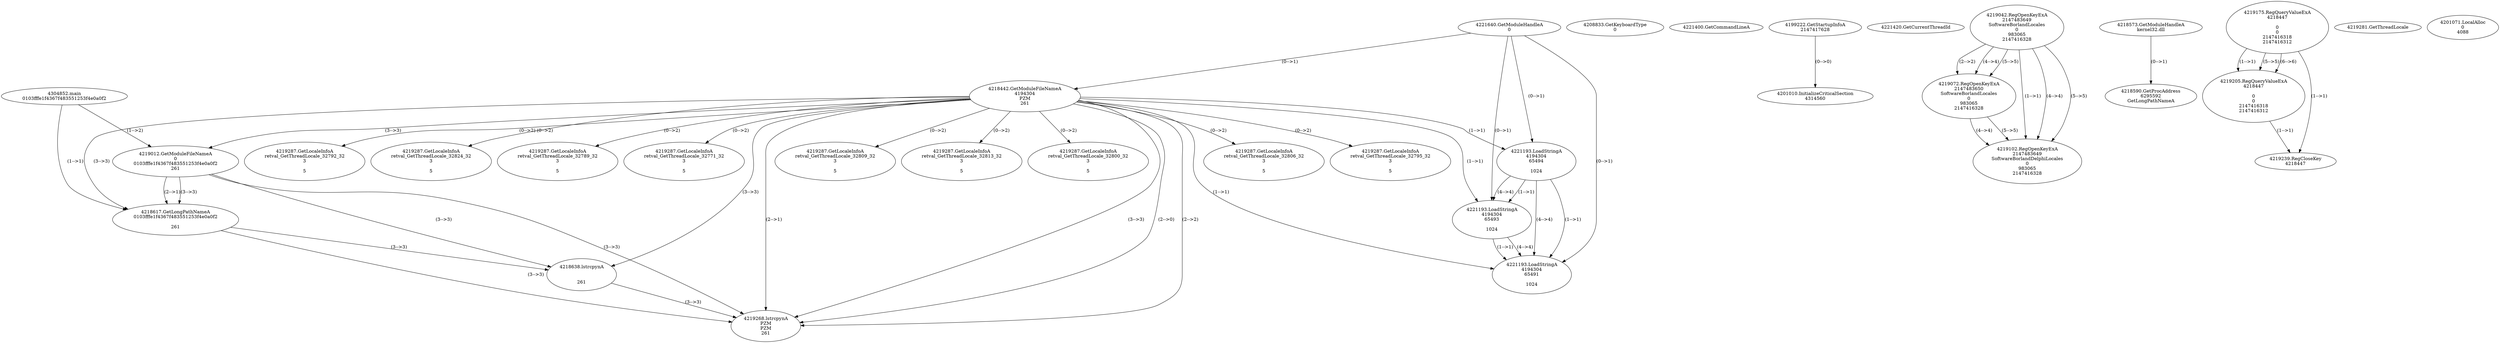 // Global SCDG with merge call
digraph {
	0 [label="4304852.main
0103fffe1f4367f483551253f4e0a0f2"]
	1 [label="4221640.GetModuleHandleA
0"]
	2 [label="4208833.GetKeyboardType
0"]
	3 [label="4221400.GetCommandLineA
"]
	4 [label="4199222.GetStartupInfoA
2147417628"]
	5 [label="4221420.GetCurrentThreadId
"]
	6 [label="4218442.GetModuleFileNameA
4194304
PZM
261"]
	1 -> 6 [label="(0-->1)"]
	7 [label="4219012.GetModuleFileNameA
0
0103fffe1f4367f483551253f4e0a0f2
261"]
	0 -> 7 [label="(1-->2)"]
	6 -> 7 [label="(3-->3)"]
	8 [label="4219042.RegOpenKeyExA
2147483649
Software\Borland\Locales
0
983065
2147416328"]
	9 [label="4219072.RegOpenKeyExA
2147483650
Software\Borland\Locales
0
983065
2147416328"]
	8 -> 9 [label="(2-->2)"]
	8 -> 9 [label="(4-->4)"]
	8 -> 9 [label="(5-->5)"]
	10 [label="4219102.RegOpenKeyExA
2147483649
Software\Borland\Delphi\Locales
0
983065
2147416328"]
	8 -> 10 [label="(1-->1)"]
	8 -> 10 [label="(4-->4)"]
	9 -> 10 [label="(4-->4)"]
	8 -> 10 [label="(5-->5)"]
	9 -> 10 [label="(5-->5)"]
	11 [label="4218573.GetModuleHandleA
kernel32.dll"]
	12 [label="4218590.GetProcAddress
6295592
GetLongPathNameA"]
	11 -> 12 [label="(0-->1)"]
	13 [label="4218617.GetLongPathNameA
0103fffe1f4367f483551253f4e0a0f2

261"]
	0 -> 13 [label="(1-->1)"]
	7 -> 13 [label="(2-->1)"]
	6 -> 13 [label="(3-->3)"]
	7 -> 13 [label="(3-->3)"]
	14 [label="4218638.lstrcpynA


261"]
	6 -> 14 [label="(3-->3)"]
	7 -> 14 [label="(3-->3)"]
	13 -> 14 [label="(3-->3)"]
	15 [label="4219175.RegQueryValueExA
4218447

0
0
2147416318
2147416312"]
	16 [label="4219205.RegQueryValueExA
4218447

0
0
2147416318
2147416312"]
	15 -> 16 [label="(1-->1)"]
	15 -> 16 [label="(5-->5)"]
	15 -> 16 [label="(6-->6)"]
	17 [label="4219239.RegCloseKey
4218447"]
	15 -> 17 [label="(1-->1)"]
	16 -> 17 [label="(1-->1)"]
	18 [label="4219268.lstrcpynA
PZM
PZM
261"]
	6 -> 18 [label="(2-->1)"]
	6 -> 18 [label="(2-->2)"]
	6 -> 18 [label="(3-->3)"]
	7 -> 18 [label="(3-->3)"]
	13 -> 18 [label="(3-->3)"]
	14 -> 18 [label="(3-->3)"]
	6 -> 18 [label="(2-->0)"]
	19 [label="4219281.GetThreadLocale
"]
	20 [label="4219287.GetLocaleInfoA
retval_GetThreadLocale_32806_32
3

5"]
	6 -> 20 [label="(0-->2)"]
	21 [label="4221193.LoadStringA
4194304
65494

1024"]
	1 -> 21 [label="(0-->1)"]
	6 -> 21 [label="(1-->1)"]
	22 [label="4221193.LoadStringA
4194304
65493

1024"]
	1 -> 22 [label="(0-->1)"]
	6 -> 22 [label="(1-->1)"]
	21 -> 22 [label="(1-->1)"]
	21 -> 22 [label="(4-->4)"]
	23 [label="4219287.GetLocaleInfoA
retval_GetThreadLocale_32795_32
3

5"]
	6 -> 23 [label="(0-->2)"]
	24 [label="4201010.InitializeCriticalSection
4314560"]
	4 -> 24 [label="(0-->0)"]
	25 [label="4201071.LocalAlloc
0
4088"]
	26 [label="4219287.GetLocaleInfoA
retval_GetThreadLocale_32792_32
3

5"]
	6 -> 26 [label="(0-->2)"]
	27 [label="4219287.GetLocaleInfoA
retval_GetThreadLocale_32824_32
3

5"]
	6 -> 27 [label="(0-->2)"]
	28 [label="4219287.GetLocaleInfoA
retval_GetThreadLocale_32789_32
3

5"]
	6 -> 28 [label="(0-->2)"]
	29 [label="4219287.GetLocaleInfoA
retval_GetThreadLocale_32771_32
3

5"]
	6 -> 29 [label="(0-->2)"]
	30 [label="4221193.LoadStringA
4194304
65491

1024"]
	1 -> 30 [label="(0-->1)"]
	6 -> 30 [label="(1-->1)"]
	21 -> 30 [label="(1-->1)"]
	22 -> 30 [label="(1-->1)"]
	21 -> 30 [label="(4-->4)"]
	22 -> 30 [label="(4-->4)"]
	31 [label="4219287.GetLocaleInfoA
retval_GetThreadLocale_32809_32
3

5"]
	6 -> 31 [label="(0-->2)"]
	32 [label="4219287.GetLocaleInfoA
retval_GetThreadLocale_32813_32
3

5"]
	6 -> 32 [label="(0-->2)"]
	33 [label="4219287.GetLocaleInfoA
retval_GetThreadLocale_32800_32
3

5"]
	6 -> 33 [label="(0-->2)"]
}
